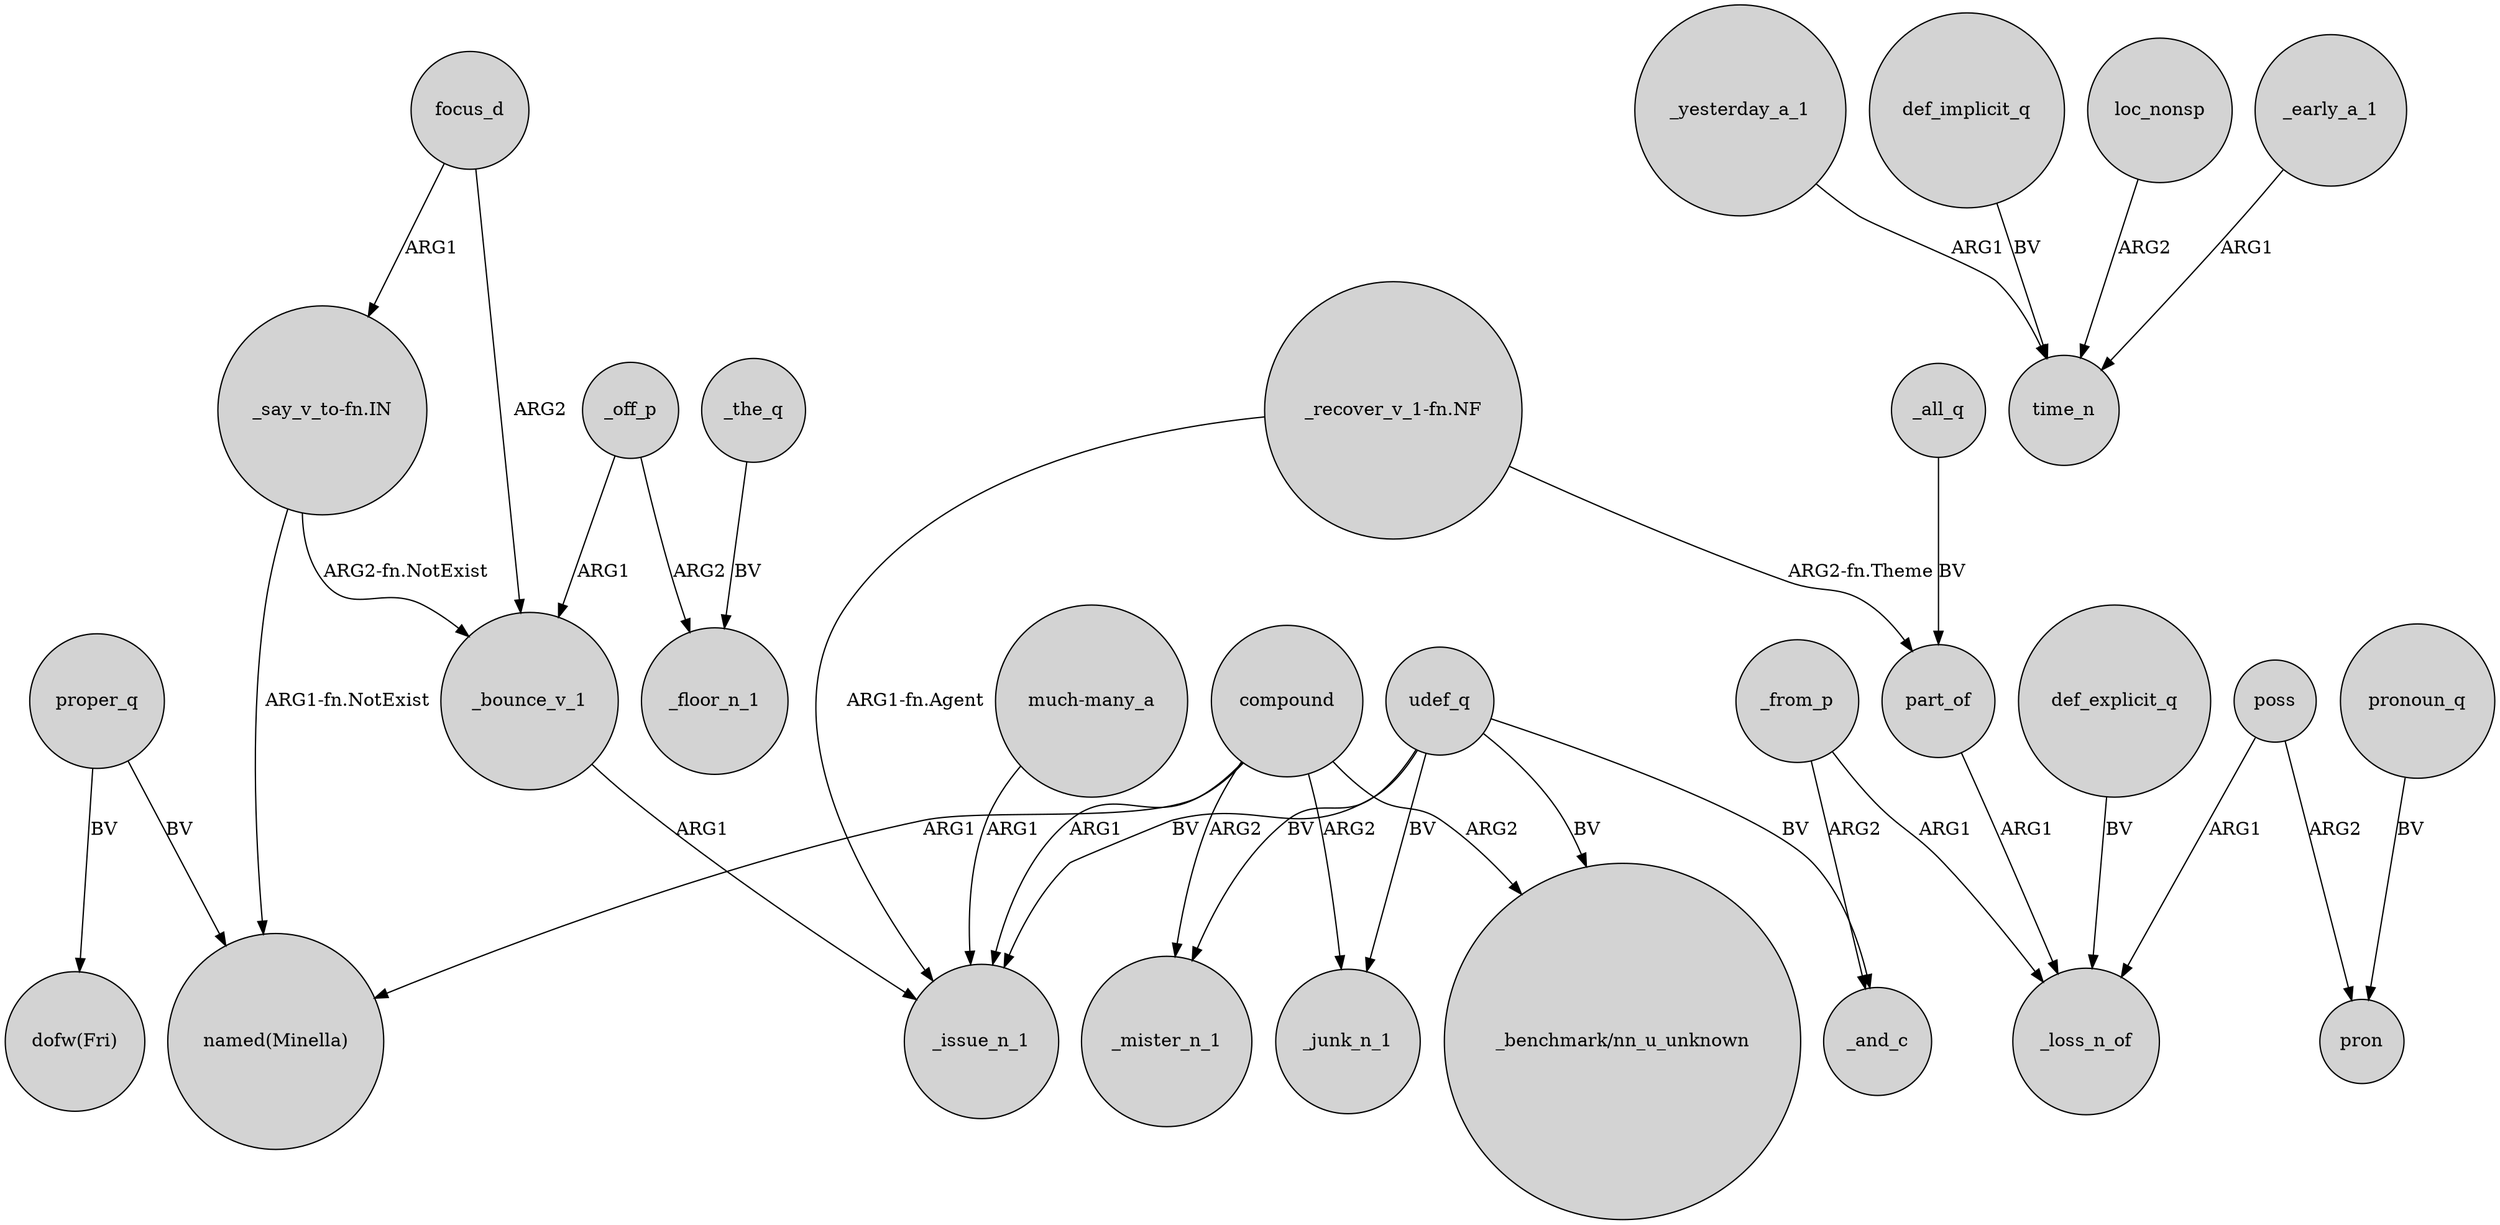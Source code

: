 digraph {
	node [shape=circle style=filled]
	compound -> "named(Minella)" [label=ARG1]
	part_of -> _loss_n_of [label=ARG1]
	_from_p -> _loss_n_of [label=ARG1]
	proper_q -> "dofw(Fri)" [label=BV]
	_yesterday_a_1 -> time_n [label=ARG1]
	"_say_v_to-fn.IN" -> "named(Minella)" [label="ARG1-fn.NotExist"]
	_all_q -> part_of [label=BV]
	poss -> pron [label=ARG2]
	def_implicit_q -> time_n [label=BV]
	compound -> _mister_n_1 [label=ARG2]
	def_explicit_q -> _loss_n_of [label=BV]
	focus_d -> _bounce_v_1 [label=ARG2]
	"_recover_v_1-fn.NF" -> _issue_n_1 [label="ARG1-fn.Agent"]
	udef_q -> _mister_n_1 [label=BV]
	compound -> _junk_n_1 [label=ARG2]
	udef_q -> "_benchmark/nn_u_unknown" [label=BV]
	proper_q -> "named(Minella)" [label=BV]
	poss -> _loss_n_of [label=ARG1]
	loc_nonsp -> time_n [label=ARG2]
	_off_p -> _bounce_v_1 [label=ARG1]
	_the_q -> _floor_n_1 [label=BV]
	udef_q -> _junk_n_1 [label=BV]
	_off_p -> _floor_n_1 [label=ARG2]
	pronoun_q -> pron [label=BV]
	_bounce_v_1 -> _issue_n_1 [label=ARG1]
	"much-many_a" -> _issue_n_1 [label=ARG1]
	"_say_v_to-fn.IN" -> _bounce_v_1 [label="ARG2-fn.NotExist"]
	compound -> "_benchmark/nn_u_unknown" [label=ARG2]
	udef_q -> _issue_n_1 [label=BV]
	compound -> _issue_n_1 [label=ARG1]
	"_recover_v_1-fn.NF" -> part_of [label="ARG2-fn.Theme"]
	_early_a_1 -> time_n [label=ARG1]
	_from_p -> _and_c [label=ARG2]
	udef_q -> _and_c [label=BV]
	focus_d -> "_say_v_to-fn.IN" [label=ARG1]
}
